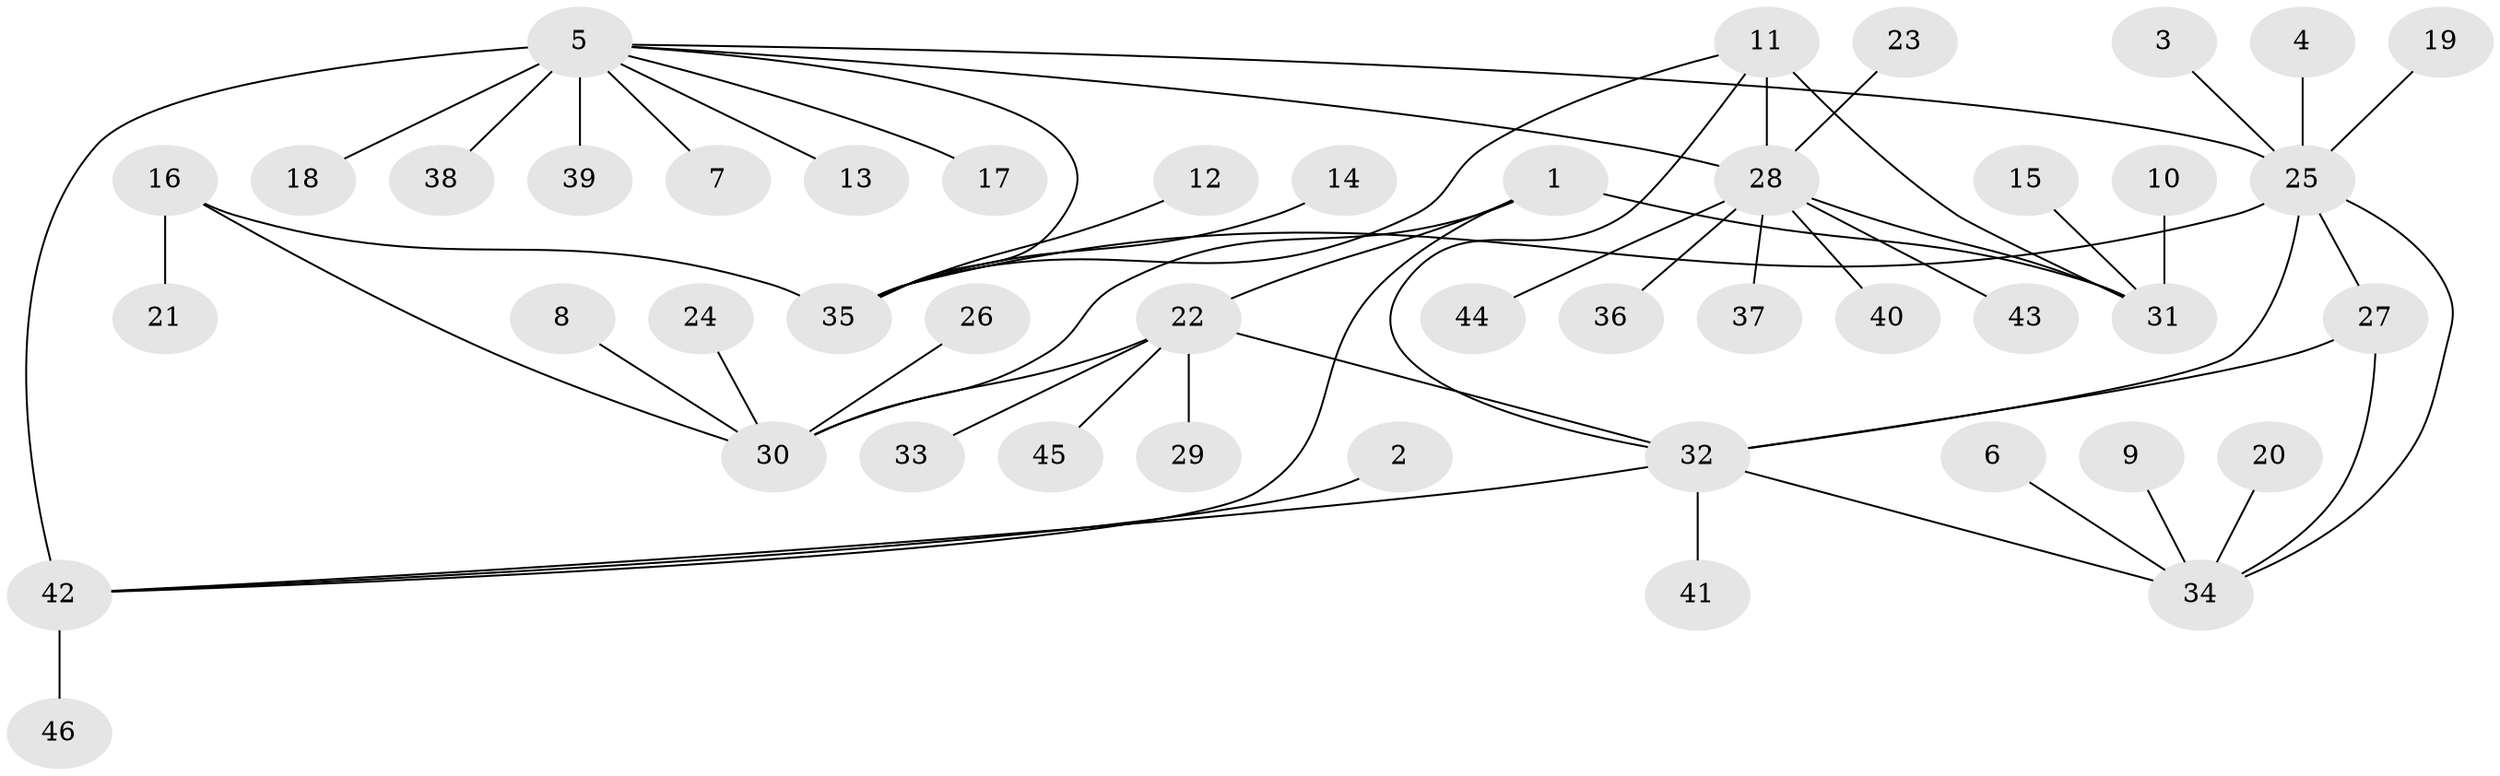 // original degree distribution, {10: 0.02247191011235955, 6: 0.011235955056179775, 4: 0.056179775280898875, 7: 0.033707865168539325, 5: 0.0449438202247191, 8: 0.02247191011235955, 9: 0.033707865168539325, 2: 0.19101123595505617, 1: 0.5617977528089888, 3: 0.02247191011235955}
// Generated by graph-tools (version 1.1) at 2025/26/03/09/25 03:26:40]
// undirected, 46 vertices, 57 edges
graph export_dot {
graph [start="1"]
  node [color=gray90,style=filled];
  1;
  2;
  3;
  4;
  5;
  6;
  7;
  8;
  9;
  10;
  11;
  12;
  13;
  14;
  15;
  16;
  17;
  18;
  19;
  20;
  21;
  22;
  23;
  24;
  25;
  26;
  27;
  28;
  29;
  30;
  31;
  32;
  33;
  34;
  35;
  36;
  37;
  38;
  39;
  40;
  41;
  42;
  43;
  44;
  45;
  46;
  1 -- 22 [weight=2.0];
  1 -- 30 [weight=1.0];
  1 -- 31 [weight=1.0];
  1 -- 42 [weight=1.0];
  2 -- 42 [weight=1.0];
  3 -- 25 [weight=1.0];
  4 -- 25 [weight=1.0];
  5 -- 7 [weight=1.0];
  5 -- 13 [weight=1.0];
  5 -- 17 [weight=1.0];
  5 -- 18 [weight=1.0];
  5 -- 25 [weight=1.0];
  5 -- 28 [weight=1.0];
  5 -- 35 [weight=1.0];
  5 -- 38 [weight=1.0];
  5 -- 39 [weight=1.0];
  5 -- 42 [weight=4.0];
  6 -- 34 [weight=1.0];
  8 -- 30 [weight=1.0];
  9 -- 34 [weight=1.0];
  10 -- 31 [weight=1.0];
  11 -- 28 [weight=2.0];
  11 -- 31 [weight=2.0];
  11 -- 32 [weight=1.0];
  11 -- 35 [weight=1.0];
  12 -- 35 [weight=1.0];
  14 -- 35 [weight=1.0];
  15 -- 31 [weight=1.0];
  16 -- 21 [weight=1.0];
  16 -- 30 [weight=1.0];
  16 -- 35 [weight=4.0];
  19 -- 25 [weight=1.0];
  20 -- 34 [weight=1.0];
  22 -- 29 [weight=1.0];
  22 -- 30 [weight=2.0];
  22 -- 32 [weight=1.0];
  22 -- 33 [weight=1.0];
  22 -- 45 [weight=1.0];
  23 -- 28 [weight=1.0];
  24 -- 30 [weight=1.0];
  25 -- 27 [weight=1.0];
  25 -- 32 [weight=1.0];
  25 -- 34 [weight=1.0];
  25 -- 35 [weight=1.0];
  26 -- 30 [weight=1.0];
  27 -- 32 [weight=1.0];
  27 -- 34 [weight=1.0];
  28 -- 31 [weight=1.0];
  28 -- 36 [weight=1.0];
  28 -- 37 [weight=1.0];
  28 -- 40 [weight=1.0];
  28 -- 43 [weight=1.0];
  28 -- 44 [weight=1.0];
  32 -- 34 [weight=1.0];
  32 -- 41 [weight=1.0];
  32 -- 42 [weight=1.0];
  42 -- 46 [weight=1.0];
}
